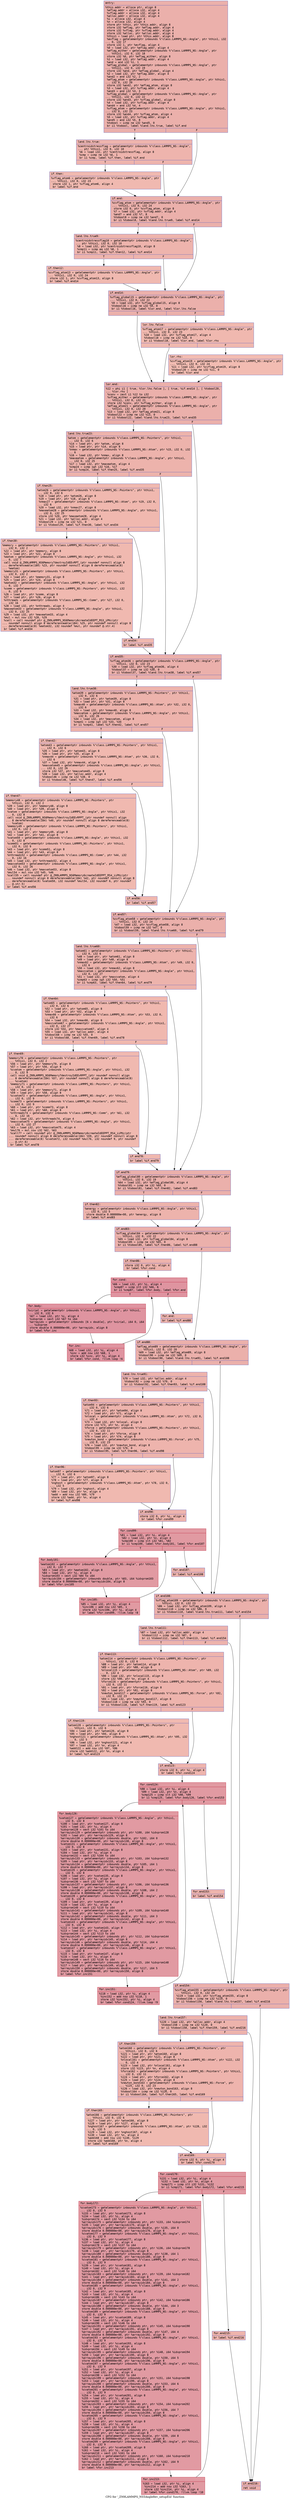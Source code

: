 digraph "CFG for '_ZN9LAMMPS_NS5Angle8ev_setupEiii' function" {
	label="CFG for '_ZN9LAMMPS_NS5Angle8ev_setupEiii' function";

	Node0x55b4138095d0 [shape=record,color="#3d50c3ff", style=filled, fillcolor="#d24b4070" fontname="Courier",label="{entry:\l|  %this.addr = alloca ptr, align 8\l  %eflag.addr = alloca i32, align 4\l  %vflag.addr = alloca i32, align 4\l  %alloc.addr = alloca i32, align 4\l  %i = alloca i32, align 4\l  %n = alloca i32, align 4\l  store ptr %this, ptr %this.addr, align 8\l  store i32 %eflag, ptr %eflag.addr, align 4\l  store i32 %vflag, ptr %vflag.addr, align 4\l  store i32 %alloc, ptr %alloc.addr, align 4\l  %this1 = load ptr, ptr %this.addr, align 8\l  %evflag = getelementptr inbounds %\"class.LAMMPS_NS::Angle\", ptr %this1, i32\l... 0, i32 17\l  store i32 1, ptr %evflag, align 4\l  %0 = load i32, ptr %eflag.addr, align 4\l  %eflag_either = getelementptr inbounds %\"class.LAMMPS_NS::Angle\", ptr\l... %this1, i32 0, i32 18\l  store i32 %0, ptr %eflag_either, align 8\l  %1 = load i32, ptr %eflag.addr, align 4\l  %and = and i32 %1, 1\l  %eflag_global = getelementptr inbounds %\"class.LAMMPS_NS::Angle\", ptr\l... %this1, i32 0, i32 19\l  store i32 %and, ptr %eflag_global, align 4\l  %2 = load i32, ptr %eflag.addr, align 4\l  %and2 = and i32 %2, 2\l  %eflag_atom = getelementptr inbounds %\"class.LAMMPS_NS::Angle\", ptr %this1,\l... i32 0, i32 20\l  store i32 %and2, ptr %eflag_atom, align 8\l  %3 = load i32, ptr %vflag.addr, align 4\l  %and3 = and i32 %3, 3\l  %vflag_global = getelementptr inbounds %\"class.LAMMPS_NS::Angle\", ptr\l... %this1, i32 0, i32 22\l  store i32 %and3, ptr %vflag_global, align 8\l  %4 = load i32, ptr %vflag.addr, align 4\l  %and4 = and i32 %4, 4\l  %vflag_atom = getelementptr inbounds %\"class.LAMMPS_NS::Angle\", ptr %this1,\l... i32 0, i32 23\l  store i32 %and4, ptr %vflag_atom, align 4\l  %5 = load i32, ptr %vflag.addr, align 4\l  %and5 = and i32 %5, 8\l  %tobool = icmp ne i32 %and5, 0\l  br i1 %tobool, label %land.lhs.true, label %if.end\l|{<s0>T|<s1>F}}"];
	Node0x55b4138095d0:s0 -> Node0x55b41380af50[tooltip="entry -> land.lhs.true\nProbability 50.00%" ];
	Node0x55b4138095d0:s1 -> Node0x55b413809e20[tooltip="entry -> if.end\nProbability 50.00%" ];
	Node0x55b41380af50 [shape=record,color="#3d50c3ff", style=filled, fillcolor="#d8564670" fontname="Courier",label="{land.lhs.true:\l|  %centroidstressflag = getelementptr inbounds %\"class.LAMMPS_NS::Angle\",\l... ptr %this1, i32 0, i32 10\l  %6 = load i32, ptr %centroidstressflag, align 8\l  %cmp = icmp ne i32 %6, 1\l  br i1 %cmp, label %if.then, label %if.end\l|{<s0>T|<s1>F}}"];
	Node0x55b41380af50:s0 -> Node0x55b41380b580[tooltip="land.lhs.true -> if.then\nProbability 50.00%" ];
	Node0x55b41380af50:s1 -> Node0x55b413809e20[tooltip="land.lhs.true -> if.end\nProbability 50.00%" ];
	Node0x55b41380b580 [shape=record,color="#3d50c3ff", style=filled, fillcolor="#de614d70" fontname="Courier",label="{if.then:\l|  %vflag_atom6 = getelementptr inbounds %\"class.LAMMPS_NS::Angle\", ptr\l... %this1, i32 0, i32 23\l  store i32 1, ptr %vflag_atom6, align 4\l  br label %if.end\l}"];
	Node0x55b41380b580 -> Node0x55b413809e20[tooltip="if.then -> if.end\nProbability 100.00%" ];
	Node0x55b413809e20 [shape=record,color="#3d50c3ff", style=filled, fillcolor="#d24b4070" fontname="Courier",label="{if.end:\l|  %cvflag_atom = getelementptr inbounds %\"class.LAMMPS_NS::Angle\", ptr\l... %this1, i32 0, i32 24\l  store i32 0, ptr %cvflag_atom, align 8\l  %7 = load i32, ptr %vflag.addr, align 4\l  %and7 = and i32 %7, 8\l  %tobool8 = icmp ne i32 %and7, 0\l  br i1 %tobool8, label %land.lhs.true9, label %if.end14\l|{<s0>T|<s1>F}}"];
	Node0x55b413809e20:s0 -> Node0x55b41380bb40[tooltip="if.end -> land.lhs.true9\nProbability 50.00%" ];
	Node0x55b413809e20:s1 -> Node0x55b41380bb90[tooltip="if.end -> if.end14\nProbability 50.00%" ];
	Node0x55b41380bb40 [shape=record,color="#3d50c3ff", style=filled, fillcolor="#d8564670" fontname="Courier",label="{land.lhs.true9:\l|  %centroidstressflag10 = getelementptr inbounds %\"class.LAMMPS_NS::Angle\",\l... ptr %this1, i32 0, i32 10\l  %8 = load i32, ptr %centroidstressflag10, align 8\l  %cmp11 = icmp eq i32 %8, 1\l  br i1 %cmp11, label %if.then12, label %if.end14\l|{<s0>T|<s1>F}}"];
	Node0x55b41380bb40:s0 -> Node0x55b41380bf70[tooltip="land.lhs.true9 -> if.then12\nProbability 50.00%" ];
	Node0x55b41380bb40:s1 -> Node0x55b41380bb90[tooltip="land.lhs.true9 -> if.end14\nProbability 50.00%" ];
	Node0x55b41380bf70 [shape=record,color="#3d50c3ff", style=filled, fillcolor="#de614d70" fontname="Courier",label="{if.then12:\l|  %cvflag_atom13 = getelementptr inbounds %\"class.LAMMPS_NS::Angle\", ptr\l... %this1, i32 0, i32 24\l  store i32 1, ptr %cvflag_atom13, align 8\l  br label %if.end14\l}"];
	Node0x55b41380bf70 -> Node0x55b41380bb90[tooltip="if.then12 -> if.end14\nProbability 100.00%" ];
	Node0x55b41380bb90 [shape=record,color="#3d50c3ff", style=filled, fillcolor="#d24b4070" fontname="Courier",label="{if.end14:\l|  %vflag_global15 = getelementptr inbounds %\"class.LAMMPS_NS::Angle\", ptr\l... %this1, i32 0, i32 22\l  %9 = load i32, ptr %vflag_global15, align 8\l  %tobool16 = icmp ne i32 %9, 0\l  br i1 %tobool16, label %lor.end, label %lor.lhs.false\l|{<s0>T|<s1>F}}"];
	Node0x55b41380bb90:s0 -> Node0x55b41380c3d0[tooltip="if.end14 -> lor.end\nProbability 62.50%" ];
	Node0x55b41380bb90:s1 -> Node0x55b41380c440[tooltip="if.end14 -> lor.lhs.false\nProbability 37.50%" ];
	Node0x55b41380c440 [shape=record,color="#3d50c3ff", style=filled, fillcolor="#dc5d4a70" fontname="Courier",label="{lor.lhs.false:\l|  %vflag_atom17 = getelementptr inbounds %\"class.LAMMPS_NS::Angle\", ptr\l... %this1, i32 0, i32 23\l  %10 = load i32, ptr %vflag_atom17, align 4\l  %tobool18 = icmp ne i32 %10, 0\l  br i1 %tobool18, label %lor.end, label %lor.rhs\l|{<s0>T|<s1>F}}"];
	Node0x55b41380c440:s0 -> Node0x55b41380c3d0[tooltip="lor.lhs.false -> lor.end\nProbability 62.50%" ];
	Node0x55b41380c440:s1 -> Node0x55b41380c7a0[tooltip="lor.lhs.false -> lor.rhs\nProbability 37.50%" ];
	Node0x55b41380c7a0 [shape=record,color="#3d50c3ff", style=filled, fillcolor="#e1675170" fontname="Courier",label="{lor.rhs:\l|  %cvflag_atom19 = getelementptr inbounds %\"class.LAMMPS_NS::Angle\", ptr\l... %this1, i32 0, i32 24\l  %11 = load i32, ptr %cvflag_atom19, align 8\l  %tobool20 = icmp ne i32 %11, 0\l  br label %lor.end\l}"];
	Node0x55b41380c7a0 -> Node0x55b41380c3d0[tooltip="lor.rhs -> lor.end\nProbability 100.00%" ];
	Node0x55b41380c3d0 [shape=record,color="#3d50c3ff", style=filled, fillcolor="#d24b4070" fontname="Courier",label="{lor.end:\l|  %12 = phi i1 [ true, %lor.lhs.false ], [ true, %if.end14 ], [ %tobool20,\l... %lor.rhs ]\l  %conv = zext i1 %12 to i32\l  %vflag_either = getelementptr inbounds %\"class.LAMMPS_NS::Angle\", ptr\l... %this1, i32 0, i32 21\l  store i32 %conv, ptr %vflag_either, align 4\l  %eflag_atom21 = getelementptr inbounds %\"class.LAMMPS_NS::Angle\", ptr\l... %this1, i32 0, i32 20\l  %13 = load i32, ptr %eflag_atom21, align 8\l  %tobool22 = icmp ne i32 %13, 0\l  br i1 %tobool22, label %land.lhs.true23, label %if.end35\l|{<s0>T|<s1>F}}"];
	Node0x55b41380c3d0:s0 -> Node0x55b41380d680[tooltip="lor.end -> land.lhs.true23\nProbability 62.50%" ];
	Node0x55b41380c3d0:s1 -> Node0x55b41380d700[tooltip="lor.end -> if.end35\nProbability 37.50%" ];
	Node0x55b41380d680 [shape=record,color="#3d50c3ff", style=filled, fillcolor="#d6524470" fontname="Courier",label="{land.lhs.true23:\l|  %atom = getelementptr inbounds %\"class.LAMMPS_NS::Pointers\", ptr %this1,\l... i32 0, i32 6\l  %14 = load ptr, ptr %atom, align 8\l  %15 = load ptr, ptr %14, align 8\l  %nmax = getelementptr inbounds %\"class.LAMMPS_NS::Atom\", ptr %15, i32 0, i32\l... 6\l  %16 = load i32, ptr %nmax, align 8\l  %maxeatom = getelementptr inbounds %\"class.LAMMPS_NS::Angle\", ptr %this1,\l... i32 0, i32 25\l  %17 = load i32, ptr %maxeatom, align 4\l  %cmp24 = icmp sgt i32 %16, %17\l  br i1 %cmp24, label %if.then25, label %if.end35\l|{<s0>T|<s1>F}}"];
	Node0x55b41380d680:s0 -> Node0x55b41380ddf0[tooltip="land.lhs.true23 -> if.then25\nProbability 50.00%" ];
	Node0x55b41380d680:s1 -> Node0x55b41380d700[tooltip="land.lhs.true23 -> if.end35\nProbability 50.00%" ];
	Node0x55b41380ddf0 [shape=record,color="#3d50c3ff", style=filled, fillcolor="#dc5d4a70" fontname="Courier",label="{if.then25:\l|  %atom26 = getelementptr inbounds %\"class.LAMMPS_NS::Pointers\", ptr %this1,\l... i32 0, i32 6\l  %18 = load ptr, ptr %atom26, align 8\l  %19 = load ptr, ptr %18, align 8\l  %nmax27 = getelementptr inbounds %\"class.LAMMPS_NS::Atom\", ptr %19, i32 0,\l... i32 6\l  %20 = load i32, ptr %nmax27, align 8\l  %maxeatom28 = getelementptr inbounds %\"class.LAMMPS_NS::Angle\", ptr %this1,\l... i32 0, i32 25\l  store i32 %20, ptr %maxeatom28, align 4\l  %21 = load i32, ptr %alloc.addr, align 4\l  %tobool29 = icmp ne i32 %21, 0\l  br i1 %tobool29, label %if.then30, label %if.end34\l|{<s0>T|<s1>F}}"];
	Node0x55b41380ddf0:s0 -> Node0x55b41380e530[tooltip="if.then25 -> if.then30\nProbability 62.50%" ];
	Node0x55b41380ddf0:s1 -> Node0x55b41380e5b0[tooltip="if.then25 -> if.end34\nProbability 37.50%" ];
	Node0x55b41380e530 [shape=record,color="#3d50c3ff", style=filled, fillcolor="#de614d70" fontname="Courier",label="{if.then30:\l|  %memory = getelementptr inbounds %\"class.LAMMPS_NS::Pointers\", ptr %this1,\l... i32 0, i32 2\l  %22 = load ptr, ptr %memory, align 8\l  %23 = load ptr, ptr %22, align 8\l  %eatom = getelementptr inbounds %\"class.LAMMPS_NS::Angle\", ptr %this1, i32\l... 0, i32 7\l  call void @_ZN9LAMMPS_NS6Memory7destroyIdEEvRPT_(ptr noundef nonnull align 8\l... dereferenceable(184) %23, ptr noundef nonnull align 8 dereferenceable(8)\l... %eatom)\l  %memory31 = getelementptr inbounds %\"class.LAMMPS_NS::Pointers\", ptr %this1,\l... i32 0, i32 2\l  %24 = load ptr, ptr %memory31, align 8\l  %25 = load ptr, ptr %24, align 8\l  %eatom32 = getelementptr inbounds %\"class.LAMMPS_NS::Angle\", ptr %this1, i32\l... 0, i32 7\l  %comm = getelementptr inbounds %\"class.LAMMPS_NS::Pointers\", ptr %this1, i32\l... 0, i32 9\l  %26 = load ptr, ptr %comm, align 8\l  %27 = load ptr, ptr %26, align 8\l  %nthreads = getelementptr inbounds %\"class.LAMMPS_NS::Comm\", ptr %27, i32 0,\l... i32 16\l  %28 = load i32, ptr %nthreads, align 4\l  %maxeatom33 = getelementptr inbounds %\"class.LAMMPS_NS::Angle\", ptr %this1,\l... i32 0, i32 25\l  %29 = load i32, ptr %maxeatom33, align 4\l  %mul = mul nsw i32 %28, %29\l  %call = call noundef ptr @_ZN9LAMMPS_NS6Memory6createIdEEPT_RS3_iPKc(ptr\l... noundef nonnull align 8 dereferenceable(184) %25, ptr noundef nonnull align 8\l... dereferenceable(8) %eatom32, i32 noundef %mul, ptr noundef @.str.4)\l  br label %if.end34\l}"];
	Node0x55b41380e530 -> Node0x55b41380e5b0[tooltip="if.then30 -> if.end34\nProbability 100.00%" ];
	Node0x55b41380e5b0 [shape=record,color="#3d50c3ff", style=filled, fillcolor="#dc5d4a70" fontname="Courier",label="{if.end34:\l|  br label %if.end35\l}"];
	Node0x55b41380e5b0 -> Node0x55b41380d700[tooltip="if.end34 -> if.end35\nProbability 100.00%" ];
	Node0x55b41380d700 [shape=record,color="#3d50c3ff", style=filled, fillcolor="#d24b4070" fontname="Courier",label="{if.end35:\l|  %vflag_atom36 = getelementptr inbounds %\"class.LAMMPS_NS::Angle\", ptr\l... %this1, i32 0, i32 23\l  %30 = load i32, ptr %vflag_atom36, align 4\l  %tobool37 = icmp ne i32 %30, 0\l  br i1 %tobool37, label %land.lhs.true38, label %if.end57\l|{<s0>T|<s1>F}}"];
	Node0x55b41380d700:s0 -> Node0x55b4137fa6f0[tooltip="if.end35 -> land.lhs.true38\nProbability 62.50%" ];
	Node0x55b41380d700:s1 -> Node0x55b4137fa770[tooltip="if.end35 -> if.end57\nProbability 37.50%" ];
	Node0x55b4137fa6f0 [shape=record,color="#3d50c3ff", style=filled, fillcolor="#d6524470" fontname="Courier",label="{land.lhs.true38:\l|  %atom39 = getelementptr inbounds %\"class.LAMMPS_NS::Pointers\", ptr %this1,\l... i32 0, i32 6\l  %31 = load ptr, ptr %atom39, align 8\l  %32 = load ptr, ptr %31, align 8\l  %nmax40 = getelementptr inbounds %\"class.LAMMPS_NS::Atom\", ptr %32, i32 0,\l... i32 6\l  %33 = load i32, ptr %nmax40, align 8\l  %maxvatom = getelementptr inbounds %\"class.LAMMPS_NS::Angle\", ptr %this1,\l... i32 0, i32 26\l  %34 = load i32, ptr %maxvatom, align 8\l  %cmp41 = icmp sgt i32 %33, %34\l  br i1 %cmp41, label %if.then42, label %if.end57\l|{<s0>T|<s1>F}}"];
	Node0x55b4137fa6f0:s0 -> Node0x55b4137fade0[tooltip="land.lhs.true38 -> if.then42\nProbability 50.00%" ];
	Node0x55b4137fa6f0:s1 -> Node0x55b4137fa770[tooltip="land.lhs.true38 -> if.end57\nProbability 50.00%" ];
	Node0x55b4137fade0 [shape=record,color="#3d50c3ff", style=filled, fillcolor="#dc5d4a70" fontname="Courier",label="{if.then42:\l|  %atom43 = getelementptr inbounds %\"class.LAMMPS_NS::Pointers\", ptr %this1,\l... i32 0, i32 6\l  %35 = load ptr, ptr %atom43, align 8\l  %36 = load ptr, ptr %35, align 8\l  %nmax44 = getelementptr inbounds %\"class.LAMMPS_NS::Atom\", ptr %36, i32 0,\l... i32 6\l  %37 = load i32, ptr %nmax44, align 8\l  %maxvatom45 = getelementptr inbounds %\"class.LAMMPS_NS::Angle\", ptr %this1,\l... i32 0, i32 26\l  store i32 %37, ptr %maxvatom45, align 8\l  %38 = load i32, ptr %alloc.addr, align 4\l  %tobool46 = icmp ne i32 %38, 0\l  br i1 %tobool46, label %if.then47, label %if.end56\l|{<s0>T|<s1>F}}"];
	Node0x55b4137fade0:s0 -> Node0x55b4137fb520[tooltip="if.then42 -> if.then47\nProbability 62.50%" ];
	Node0x55b4137fade0:s1 -> Node0x55b4137fb5a0[tooltip="if.then42 -> if.end56\nProbability 37.50%" ];
	Node0x55b4137fb520 [shape=record,color="#3d50c3ff", style=filled, fillcolor="#de614d70" fontname="Courier",label="{if.then47:\l|  %memory48 = getelementptr inbounds %\"class.LAMMPS_NS::Pointers\", ptr\l... %this1, i32 0, i32 2\l  %39 = load ptr, ptr %memory48, align 8\l  %40 = load ptr, ptr %39, align 8\l  %vatom = getelementptr inbounds %\"class.LAMMPS_NS::Angle\", ptr %this1, i32\l... 0, i32 8\l  call void @_ZN9LAMMPS_NS6Memory7destroyIdEEvRPPT_(ptr noundef nonnull align\l... 8 dereferenceable(184) %40, ptr noundef nonnull align 8 dereferenceable(8)\l... %vatom)\l  %memory49 = getelementptr inbounds %\"class.LAMMPS_NS::Pointers\", ptr %this1,\l... i32 0, i32 2\l  %41 = load ptr, ptr %memory49, align 8\l  %42 = load ptr, ptr %41, align 8\l  %vatom50 = getelementptr inbounds %\"class.LAMMPS_NS::Angle\", ptr %this1, i32\l... 0, i32 8\l  %comm51 = getelementptr inbounds %\"class.LAMMPS_NS::Pointers\", ptr %this1,\l... i32 0, i32 9\l  %43 = load ptr, ptr %comm51, align 8\l  %44 = load ptr, ptr %43, align 8\l  %nthreads52 = getelementptr inbounds %\"class.LAMMPS_NS::Comm\", ptr %44, i32\l... 0, i32 16\l  %45 = load i32, ptr %nthreads52, align 4\l  %maxvatom53 = getelementptr inbounds %\"class.LAMMPS_NS::Angle\", ptr %this1,\l... i32 0, i32 26\l  %46 = load i32, ptr %maxvatom53, align 8\l  %mul54 = mul nsw i32 %45, %46\l  %call55 = call noundef ptr @_ZN9LAMMPS_NS6Memory6createIdEEPPT_RS4_iiPKc(ptr\l... noundef nonnull align 8 dereferenceable(184) %42, ptr noundef nonnull align 8\l... dereferenceable(8) %vatom50, i32 noundef %mul54, i32 noundef 6, ptr noundef\l... @.str.5)\l  br label %if.end56\l}"];
	Node0x55b4137fb520 -> Node0x55b4137fb5a0[tooltip="if.then47 -> if.end56\nProbability 100.00%" ];
	Node0x55b4137fb5a0 [shape=record,color="#3d50c3ff", style=filled, fillcolor="#dc5d4a70" fontname="Courier",label="{if.end56:\l|  br label %if.end57\l}"];
	Node0x55b4137fb5a0 -> Node0x55b4137fa770[tooltip="if.end56 -> if.end57\nProbability 100.00%" ];
	Node0x55b4137fa770 [shape=record,color="#3d50c3ff", style=filled, fillcolor="#d24b4070" fontname="Courier",label="{if.end57:\l|  %cvflag_atom58 = getelementptr inbounds %\"class.LAMMPS_NS::Angle\", ptr\l... %this1, i32 0, i32 24\l  %47 = load i32, ptr %cvflag_atom58, align 8\l  %tobool59 = icmp ne i32 %47, 0\l  br i1 %tobool59, label %land.lhs.true60, label %if.end79\l|{<s0>T|<s1>F}}"];
	Node0x55b4137fa770:s0 -> Node0x55b41380d220[tooltip="if.end57 -> land.lhs.true60\nProbability 62.50%" ];
	Node0x55b4137fa770:s1 -> Node0x55b413814980[tooltip="if.end57 -> if.end79\nProbability 37.50%" ];
	Node0x55b41380d220 [shape=record,color="#3d50c3ff", style=filled, fillcolor="#d6524470" fontname="Courier",label="{land.lhs.true60:\l|  %atom61 = getelementptr inbounds %\"class.LAMMPS_NS::Pointers\", ptr %this1,\l... i32 0, i32 6\l  %48 = load ptr, ptr %atom61, align 8\l  %49 = load ptr, ptr %48, align 8\l  %nmax62 = getelementptr inbounds %\"class.LAMMPS_NS::Atom\", ptr %49, i32 0,\l... i32 6\l  %50 = load i32, ptr %nmax62, align 8\l  %maxcvatom = getelementptr inbounds %\"class.LAMMPS_NS::Angle\", ptr %this1,\l... i32 0, i32 27\l  %51 = load i32, ptr %maxcvatom, align 4\l  %cmp63 = icmp sgt i32 %50, %51\l  br i1 %cmp63, label %if.then64, label %if.end79\l|{<s0>T|<s1>F}}"];
	Node0x55b41380d220:s0 -> Node0x55b413814fd0[tooltip="land.lhs.true60 -> if.then64\nProbability 50.00%" ];
	Node0x55b41380d220:s1 -> Node0x55b413814980[tooltip="land.lhs.true60 -> if.end79\nProbability 50.00%" ];
	Node0x55b413814fd0 [shape=record,color="#3d50c3ff", style=filled, fillcolor="#dc5d4a70" fontname="Courier",label="{if.then64:\l|  %atom65 = getelementptr inbounds %\"class.LAMMPS_NS::Pointers\", ptr %this1,\l... i32 0, i32 6\l  %52 = load ptr, ptr %atom65, align 8\l  %53 = load ptr, ptr %52, align 8\l  %nmax66 = getelementptr inbounds %\"class.LAMMPS_NS::Atom\", ptr %53, i32 0,\l... i32 6\l  %54 = load i32, ptr %nmax66, align 8\l  %maxcvatom67 = getelementptr inbounds %\"class.LAMMPS_NS::Angle\", ptr %this1,\l... i32 0, i32 27\l  store i32 %54, ptr %maxcvatom67, align 4\l  %55 = load i32, ptr %alloc.addr, align 4\l  %tobool68 = icmp ne i32 %55, 0\l  br i1 %tobool68, label %if.then69, label %if.end78\l|{<s0>T|<s1>F}}"];
	Node0x55b413814fd0:s0 -> Node0x55b413815710[tooltip="if.then64 -> if.then69\nProbability 62.50%" ];
	Node0x55b413814fd0:s1 -> Node0x55b413815790[tooltip="if.then64 -> if.end78\nProbability 37.50%" ];
	Node0x55b413815710 [shape=record,color="#3d50c3ff", style=filled, fillcolor="#de614d70" fontname="Courier",label="{if.then69:\l|  %memory70 = getelementptr inbounds %\"class.LAMMPS_NS::Pointers\", ptr\l... %this1, i32 0, i32 2\l  %56 = load ptr, ptr %memory70, align 8\l  %57 = load ptr, ptr %56, align 8\l  %cvatom = getelementptr inbounds %\"class.LAMMPS_NS::Angle\", ptr %this1, i32\l... 0, i32 9\l  call void @_ZN9LAMMPS_NS6Memory7destroyIdEEvRPPT_(ptr noundef nonnull align\l... 8 dereferenceable(184) %57, ptr noundef nonnull align 8 dereferenceable(8)\l... %cvatom)\l  %memory71 = getelementptr inbounds %\"class.LAMMPS_NS::Pointers\", ptr %this1,\l... i32 0, i32 2\l  %58 = load ptr, ptr %memory71, align 8\l  %59 = load ptr, ptr %58, align 8\l  %cvatom72 = getelementptr inbounds %\"class.LAMMPS_NS::Angle\", ptr %this1,\l... i32 0, i32 9\l  %comm73 = getelementptr inbounds %\"class.LAMMPS_NS::Pointers\", ptr %this1,\l... i32 0, i32 9\l  %60 = load ptr, ptr %comm73, align 8\l  %61 = load ptr, ptr %60, align 8\l  %nthreads74 = getelementptr inbounds %\"class.LAMMPS_NS::Comm\", ptr %61, i32\l... 0, i32 16\l  %62 = load i32, ptr %nthreads74, align 4\l  %maxcvatom75 = getelementptr inbounds %\"class.LAMMPS_NS::Angle\", ptr %this1,\l... i32 0, i32 27\l  %63 = load i32, ptr %maxcvatom75, align 4\l  %mul76 = mul nsw i32 %62, %63\l  %call77 = call noundef ptr @_ZN9LAMMPS_NS6Memory6createIdEEPPT_RS4_iiPKc(ptr\l... noundef nonnull align 8 dereferenceable(184) %59, ptr noundef nonnull align 8\l... dereferenceable(8) %cvatom72, i32 noundef %mul76, i32 noundef 9, ptr noundef\l... @.str.6)\l  br label %if.end78\l}"];
	Node0x55b413815710 -> Node0x55b413815790[tooltip="if.then69 -> if.end78\nProbability 100.00%" ];
	Node0x55b413815790 [shape=record,color="#3d50c3ff", style=filled, fillcolor="#dc5d4a70" fontname="Courier",label="{if.end78:\l|  br label %if.end79\l}"];
	Node0x55b413815790 -> Node0x55b413814980[tooltip="if.end78 -> if.end79\nProbability 100.00%" ];
	Node0x55b413814980 [shape=record,color="#3d50c3ff", style=filled, fillcolor="#d24b4070" fontname="Courier",label="{if.end79:\l|  %eflag_global80 = getelementptr inbounds %\"class.LAMMPS_NS::Angle\", ptr\l... %this1, i32 0, i32 19\l  %64 = load i32, ptr %eflag_global80, align 4\l  %tobool81 = icmp ne i32 %64, 0\l  br i1 %tobool81, label %if.then82, label %if.end83\l|{<s0>T|<s1>F}}"];
	Node0x55b413814980:s0 -> Node0x55b413816a50[tooltip="if.end79 -> if.then82\nProbability 62.50%" ];
	Node0x55b413814980:s1 -> Node0x55b413816ad0[tooltip="if.end79 -> if.end83\nProbability 37.50%" ];
	Node0x55b413816a50 [shape=record,color="#3d50c3ff", style=filled, fillcolor="#d6524470" fontname="Courier",label="{if.then82:\l|  %energy = getelementptr inbounds %\"class.LAMMPS_NS::Angle\", ptr %this1,\l... i32 0, i32 5\l  store double 0.000000e+00, ptr %energy, align 8\l  br label %if.end83\l}"];
	Node0x55b413816a50 -> Node0x55b413816ad0[tooltip="if.then82 -> if.end83\nProbability 100.00%" ];
	Node0x55b413816ad0 [shape=record,color="#3d50c3ff", style=filled, fillcolor="#d24b4070" fontname="Courier",label="{if.end83:\l|  %vflag_global84 = getelementptr inbounds %\"class.LAMMPS_NS::Angle\", ptr\l... %this1, i32 0, i32 22\l  %65 = load i32, ptr %vflag_global84, align 8\l  %tobool85 = icmp ne i32 %65, 0\l  br i1 %tobool85, label %if.then86, label %if.end88\l|{<s0>T|<s1>F}}"];
	Node0x55b413816ad0:s0 -> Node0x55b413817000[tooltip="if.end83 -> if.then86\nProbability 62.50%" ];
	Node0x55b413816ad0:s1 -> Node0x55b413817080[tooltip="if.end83 -> if.end88\nProbability 37.50%" ];
	Node0x55b413817000 [shape=record,color="#3d50c3ff", style=filled, fillcolor="#d6524470" fontname="Courier",label="{if.then86:\l|  store i32 0, ptr %i, align 4\l  br label %for.cond\l}"];
	Node0x55b413817000 -> Node0x55b413817250[tooltip="if.then86 -> for.cond\nProbability 100.00%" ];
	Node0x55b413817250 [shape=record,color="#b70d28ff", style=filled, fillcolor="#b70d2870" fontname="Courier",label="{for.cond:\l|  %66 = load i32, ptr %i, align 4\l  %cmp87 = icmp slt i32 %66, 6\l  br i1 %cmp87, label %for.body, label %for.end\l|{<s0>T|<s1>F}}"];
	Node0x55b413817250:s0 -> Node0x55b413817470[tooltip="for.cond -> for.body\nProbability 96.88%" ];
	Node0x55b413817250:s1 -> Node0x55b4138174f0[tooltip="for.cond -> for.end\nProbability 3.12%" ];
	Node0x55b413817470 [shape=record,color="#b70d28ff", style=filled, fillcolor="#b70d2870" fontname="Courier",label="{for.body:\l|  %virial = getelementptr inbounds %\"class.LAMMPS_NS::Angle\", ptr %this1,\l... i32 0, i32 6\l  %67 = load i32, ptr %i, align 4\l  %idxprom = sext i32 %67 to i64\l  %arrayidx = getelementptr inbounds [6 x double], ptr %virial, i64 0, i64\l... %idxprom\l  store double 0.000000e+00, ptr %arrayidx, align 8\l  br label %for.inc\l}"];
	Node0x55b413817470 -> Node0x55b413817990[tooltip="for.body -> for.inc\nProbability 100.00%" ];
	Node0x55b413817990 [shape=record,color="#b70d28ff", style=filled, fillcolor="#b70d2870" fontname="Courier",label="{for.inc:\l|  %68 = load i32, ptr %i, align 4\l  %inc = add nsw i32 %68, 1\l  store i32 %inc, ptr %i, align 4\l  br label %for.cond, !llvm.loop !6\l}"];
	Node0x55b413817990 -> Node0x55b413817250[tooltip="for.inc -> for.cond\nProbability 100.00%" ];
	Node0x55b4138174f0 [shape=record,color="#3d50c3ff", style=filled, fillcolor="#d6524470" fontname="Courier",label="{for.end:\l|  br label %if.end88\l}"];
	Node0x55b4138174f0 -> Node0x55b413817080[tooltip="for.end -> if.end88\nProbability 100.00%" ];
	Node0x55b413817080 [shape=record,color="#3d50c3ff", style=filled, fillcolor="#d24b4070" fontname="Courier",label="{if.end88:\l|  %eflag_atom89 = getelementptr inbounds %\"class.LAMMPS_NS::Angle\", ptr\l... %this1, i32 0, i32 20\l  %69 = load i32, ptr %eflag_atom89, align 8\l  %tobool90 = icmp ne i32 %69, 0\l  br i1 %tobool90, label %land.lhs.true91, label %if.end108\l|{<s0>T|<s1>F}}"];
	Node0x55b413817080:s0 -> Node0x55b413818020[tooltip="if.end88 -> land.lhs.true91\nProbability 62.50%" ];
	Node0x55b413817080:s1 -> Node0x55b4138180a0[tooltip="if.end88 -> if.end108\nProbability 37.50%" ];
	Node0x55b413818020 [shape=record,color="#3d50c3ff", style=filled, fillcolor="#d6524470" fontname="Courier",label="{land.lhs.true91:\l|  %70 = load i32, ptr %alloc.addr, align 4\l  %tobool92 = icmp ne i32 %70, 0\l  br i1 %tobool92, label %if.then93, label %if.end108\l|{<s0>T|<s1>F}}"];
	Node0x55b413818020:s0 -> Node0x55b413818310[tooltip="land.lhs.true91 -> if.then93\nProbability 62.50%" ];
	Node0x55b413818020:s1 -> Node0x55b4138180a0[tooltip="land.lhs.true91 -> if.end108\nProbability 37.50%" ];
	Node0x55b413818310 [shape=record,color="#3d50c3ff", style=filled, fillcolor="#d8564670" fontname="Courier",label="{if.then93:\l|  %atom94 = getelementptr inbounds %\"class.LAMMPS_NS::Pointers\", ptr %this1,\l... i32 0, i32 6\l  %71 = load ptr, ptr %atom94, align 8\l  %72 = load ptr, ptr %71, align 8\l  %nlocal = getelementptr inbounds %\"class.LAMMPS_NS::Atom\", ptr %72, i32 0,\l... i32 4\l  %73 = load i32, ptr %nlocal, align 8\l  store i32 %73, ptr %n, align 4\l  %force = getelementptr inbounds %\"class.LAMMPS_NS::Pointers\", ptr %this1,\l... i32 0, i32 11\l  %74 = load ptr, ptr %force, align 8\l  %75 = load ptr, ptr %74, align 8\l  %newton_bond = getelementptr inbounds %\"class.LAMMPS_NS::Force\", ptr %75,\l... i32 0, i32 23\l  %76 = load i32, ptr %newton_bond, align 8\l  %tobool95 = icmp ne i32 %76, 0\l  br i1 %tobool95, label %if.then96, label %if.end98\l|{<s0>T|<s1>F}}"];
	Node0x55b413818310:s0 -> Node0x55b413818c30[tooltip="if.then93 -> if.then96\nProbability 62.50%" ];
	Node0x55b413818310:s1 -> Node0x55b413818cb0[tooltip="if.then93 -> if.end98\nProbability 37.50%" ];
	Node0x55b413818c30 [shape=record,color="#3d50c3ff", style=filled, fillcolor="#de614d70" fontname="Courier",label="{if.then96:\l|  %atom97 = getelementptr inbounds %\"class.LAMMPS_NS::Pointers\", ptr %this1,\l... i32 0, i32 6\l  %77 = load ptr, ptr %atom97, align 8\l  %78 = load ptr, ptr %77, align 8\l  %nghost = getelementptr inbounds %\"class.LAMMPS_NS::Atom\", ptr %78, i32 0,\l... i32 5\l  %79 = load i32, ptr %nghost, align 4\l  %80 = load i32, ptr %n, align 4\l  %add = add nsw i32 %80, %79\l  store i32 %add, ptr %n, align 4\l  br label %if.end98\l}"];
	Node0x55b413818c30 -> Node0x55b413818cb0[tooltip="if.then96 -> if.end98\nProbability 100.00%" ];
	Node0x55b413818cb0 [shape=record,color="#3d50c3ff", style=filled, fillcolor="#d8564670" fontname="Courier",label="{if.end98:\l|  store i32 0, ptr %i, align 4\l  br label %for.cond99\l}"];
	Node0x55b413818cb0 -> Node0x55b413819400[tooltip="if.end98 -> for.cond99\nProbability 100.00%" ];
	Node0x55b413819400 [shape=record,color="#b70d28ff", style=filled, fillcolor="#bb1b2c70" fontname="Courier",label="{for.cond99:\l|  %81 = load i32, ptr %i, align 4\l  %82 = load i32, ptr %n, align 4\l  %cmp100 = icmp slt i32 %81, %82\l  br i1 %cmp100, label %for.body101, label %for.end107\l|{<s0>T|<s1>F}}"];
	Node0x55b413819400:s0 -> Node0x55b4138196a0[tooltip="for.cond99 -> for.body101\nProbability 96.88%" ];
	Node0x55b413819400:s1 -> Node0x55b413819720[tooltip="for.cond99 -> for.end107\nProbability 3.12%" ];
	Node0x55b4138196a0 [shape=record,color="#b70d28ff", style=filled, fillcolor="#bb1b2c70" fontname="Courier",label="{for.body101:\l|  %eatom102 = getelementptr inbounds %\"class.LAMMPS_NS::Angle\", ptr %this1,\l... i32 0, i32 7\l  %83 = load ptr, ptr %eatom102, align 8\l  %84 = load i32, ptr %i, align 4\l  %idxprom103 = sext i32 %84 to i64\l  %arrayidx104 = getelementptr inbounds double, ptr %83, i64 %idxprom103\l  store double 0.000000e+00, ptr %arrayidx104, align 8\l  br label %for.inc105\l}"];
	Node0x55b4138196a0 -> Node0x55b413819c50[tooltip="for.body101 -> for.inc105\nProbability 100.00%" ];
	Node0x55b413819c50 [shape=record,color="#b70d28ff", style=filled, fillcolor="#bb1b2c70" fontname="Courier",label="{for.inc105:\l|  %85 = load i32, ptr %i, align 4\l  %inc106 = add nsw i32 %85, 1\l  store i32 %inc106, ptr %i, align 4\l  br label %for.cond99, !llvm.loop !8\l}"];
	Node0x55b413819c50 -> Node0x55b413819400[tooltip="for.inc105 -> for.cond99\nProbability 100.00%" ];
	Node0x55b413819720 [shape=record,color="#3d50c3ff", style=filled, fillcolor="#d8564670" fontname="Courier",label="{for.end107:\l|  br label %if.end108\l}"];
	Node0x55b413819720 -> Node0x55b4138180a0[tooltip="for.end107 -> if.end108\nProbability 100.00%" ];
	Node0x55b4138180a0 [shape=record,color="#3d50c3ff", style=filled, fillcolor="#d24b4070" fontname="Courier",label="{if.end108:\l|  %vflag_atom109 = getelementptr inbounds %\"class.LAMMPS_NS::Angle\", ptr\l... %this1, i32 0, i32 23\l  %86 = load i32, ptr %vflag_atom109, align 4\l  %tobool110 = icmp ne i32 %86, 0\l  br i1 %tobool110, label %land.lhs.true111, label %if.end154\l|{<s0>T|<s1>F}}"];
	Node0x55b4138180a0:s0 -> Node0x55b41381a3a0[tooltip="if.end108 -> land.lhs.true111\nProbability 62.50%" ];
	Node0x55b4138180a0:s1 -> Node0x55b41381a440[tooltip="if.end108 -> if.end154\nProbability 37.50%" ];
	Node0x55b41381a3a0 [shape=record,color="#3d50c3ff", style=filled, fillcolor="#d6524470" fontname="Courier",label="{land.lhs.true111:\l|  %87 = load i32, ptr %alloc.addr, align 4\l  %tobool112 = icmp ne i32 %87, 0\l  br i1 %tobool112, label %if.then113, label %if.end154\l|{<s0>T|<s1>F}}"];
	Node0x55b41381a3a0:s0 -> Node0x55b41381a6b0[tooltip="land.lhs.true111 -> if.then113\nProbability 62.50%" ];
	Node0x55b41381a3a0:s1 -> Node0x55b41381a440[tooltip="land.lhs.true111 -> if.end154\nProbability 37.50%" ];
	Node0x55b41381a6b0 [shape=record,color="#3d50c3ff", style=filled, fillcolor="#d8564670" fontname="Courier",label="{if.then113:\l|  %atom114 = getelementptr inbounds %\"class.LAMMPS_NS::Pointers\", ptr\l... %this1, i32 0, i32 6\l  %88 = load ptr, ptr %atom114, align 8\l  %89 = load ptr, ptr %88, align 8\l  %nlocal115 = getelementptr inbounds %\"class.LAMMPS_NS::Atom\", ptr %89, i32\l... 0, i32 4\l  %90 = load i32, ptr %nlocal115, align 8\l  store i32 %90, ptr %n, align 4\l  %force116 = getelementptr inbounds %\"class.LAMMPS_NS::Pointers\", ptr %this1,\l... i32 0, i32 11\l  %91 = load ptr, ptr %force116, align 8\l  %92 = load ptr, ptr %91, align 8\l  %newton_bond117 = getelementptr inbounds %\"class.LAMMPS_NS::Force\", ptr %92,\l... i32 0, i32 23\l  %93 = load i32, ptr %newton_bond117, align 8\l  %tobool118 = icmp ne i32 %93, 0\l  br i1 %tobool118, label %if.then119, label %if.end123\l|{<s0>T|<s1>F}}"];
	Node0x55b41381a6b0:s0 -> Node0x55b41381afa0[tooltip="if.then113 -> if.then119\nProbability 62.50%" ];
	Node0x55b41381a6b0:s1 -> Node0x55b41381b020[tooltip="if.then113 -> if.end123\nProbability 37.50%" ];
	Node0x55b41381afa0 [shape=record,color="#3d50c3ff", style=filled, fillcolor="#de614d70" fontname="Courier",label="{if.then119:\l|  %atom120 = getelementptr inbounds %\"class.LAMMPS_NS::Pointers\", ptr\l... %this1, i32 0, i32 6\l  %94 = load ptr, ptr %atom120, align 8\l  %95 = load ptr, ptr %94, align 8\l  %nghost121 = getelementptr inbounds %\"class.LAMMPS_NS::Atom\", ptr %95, i32\l... 0, i32 5\l  %96 = load i32, ptr %nghost121, align 4\l  %97 = load i32, ptr %n, align 4\l  %add122 = add nsw i32 %97, %96\l  store i32 %add122, ptr %n, align 4\l  br label %if.end123\l}"];
	Node0x55b41381afa0 -> Node0x55b41381b020[tooltip="if.then119 -> if.end123\nProbability 100.00%" ];
	Node0x55b41381b020 [shape=record,color="#3d50c3ff", style=filled, fillcolor="#d8564670" fontname="Courier",label="{if.end123:\l|  store i32 0, ptr %i, align 4\l  br label %for.cond124\l}"];
	Node0x55b41381b020 -> Node0x55b4138145c0[tooltip="if.end123 -> for.cond124\nProbability 100.00%" ];
	Node0x55b4138145c0 [shape=record,color="#b70d28ff", style=filled, fillcolor="#bb1b2c70" fontname="Courier",label="{for.cond124:\l|  %98 = load i32, ptr %i, align 4\l  %99 = load i32, ptr %n, align 4\l  %cmp125 = icmp slt i32 %98, %99\l  br i1 %cmp125, label %for.body126, label %for.end153\l|{<s0>T|<s1>F}}"];
	Node0x55b4138145c0:s0 -> Node0x55b413814860[tooltip="for.cond124 -> for.body126\nProbability 96.88%" ];
	Node0x55b4138145c0:s1 -> Node0x55b4138148e0[tooltip="for.cond124 -> for.end153\nProbability 3.12%" ];
	Node0x55b413814860 [shape=record,color="#b70d28ff", style=filled, fillcolor="#bb1b2c70" fontname="Courier",label="{for.body126:\l|  %vatom127 = getelementptr inbounds %\"class.LAMMPS_NS::Angle\", ptr %this1,\l... i32 0, i32 8\l  %100 = load ptr, ptr %vatom127, align 8\l  %101 = load i32, ptr %i, align 4\l  %idxprom128 = sext i32 %101 to i64\l  %arrayidx129 = getelementptr inbounds ptr, ptr %100, i64 %idxprom128\l  %102 = load ptr, ptr %arrayidx129, align 8\l  %arrayidx130 = getelementptr inbounds double, ptr %102, i64 0\l  store double 0.000000e+00, ptr %arrayidx130, align 8\l  %vatom131 = getelementptr inbounds %\"class.LAMMPS_NS::Angle\", ptr %this1,\l... i32 0, i32 8\l  %103 = load ptr, ptr %vatom131, align 8\l  %104 = load i32, ptr %i, align 4\l  %idxprom132 = sext i32 %104 to i64\l  %arrayidx133 = getelementptr inbounds ptr, ptr %103, i64 %idxprom132\l  %105 = load ptr, ptr %arrayidx133, align 8\l  %arrayidx134 = getelementptr inbounds double, ptr %105, i64 1\l  store double 0.000000e+00, ptr %arrayidx134, align 8\l  %vatom135 = getelementptr inbounds %\"class.LAMMPS_NS::Angle\", ptr %this1,\l... i32 0, i32 8\l  %106 = load ptr, ptr %vatom135, align 8\l  %107 = load i32, ptr %i, align 4\l  %idxprom136 = sext i32 %107 to i64\l  %arrayidx137 = getelementptr inbounds ptr, ptr %106, i64 %idxprom136\l  %108 = load ptr, ptr %arrayidx137, align 8\l  %arrayidx138 = getelementptr inbounds double, ptr %108, i64 2\l  store double 0.000000e+00, ptr %arrayidx138, align 8\l  %vatom139 = getelementptr inbounds %\"class.LAMMPS_NS::Angle\", ptr %this1,\l... i32 0, i32 8\l  %109 = load ptr, ptr %vatom139, align 8\l  %110 = load i32, ptr %i, align 4\l  %idxprom140 = sext i32 %110 to i64\l  %arrayidx141 = getelementptr inbounds ptr, ptr %109, i64 %idxprom140\l  %111 = load ptr, ptr %arrayidx141, align 8\l  %arrayidx142 = getelementptr inbounds double, ptr %111, i64 3\l  store double 0.000000e+00, ptr %arrayidx142, align 8\l  %vatom143 = getelementptr inbounds %\"class.LAMMPS_NS::Angle\", ptr %this1,\l... i32 0, i32 8\l  %112 = load ptr, ptr %vatom143, align 8\l  %113 = load i32, ptr %i, align 4\l  %idxprom144 = sext i32 %113 to i64\l  %arrayidx145 = getelementptr inbounds ptr, ptr %112, i64 %idxprom144\l  %114 = load ptr, ptr %arrayidx145, align 8\l  %arrayidx146 = getelementptr inbounds double, ptr %114, i64 4\l  store double 0.000000e+00, ptr %arrayidx146, align 8\l  %vatom147 = getelementptr inbounds %\"class.LAMMPS_NS::Angle\", ptr %this1,\l... i32 0, i32 8\l  %115 = load ptr, ptr %vatom147, align 8\l  %116 = load i32, ptr %i, align 4\l  %idxprom148 = sext i32 %116 to i64\l  %arrayidx149 = getelementptr inbounds ptr, ptr %115, i64 %idxprom148\l  %117 = load ptr, ptr %arrayidx149, align 8\l  %arrayidx150 = getelementptr inbounds double, ptr %117, i64 5\l  store double 0.000000e+00, ptr %arrayidx150, align 8\l  br label %for.inc151\l}"];
	Node0x55b413814860 -> Node0x55b41381eff0[tooltip="for.body126 -> for.inc151\nProbability 100.00%" ];
	Node0x55b41381eff0 [shape=record,color="#b70d28ff", style=filled, fillcolor="#bb1b2c70" fontname="Courier",label="{for.inc151:\l|  %118 = load i32, ptr %i, align 4\l  %inc152 = add nsw i32 %118, 1\l  store i32 %inc152, ptr %i, align 4\l  br label %for.cond124, !llvm.loop !9\l}"];
	Node0x55b41381eff0 -> Node0x55b4138145c0[tooltip="for.inc151 -> for.cond124\nProbability 100.00%" ];
	Node0x55b4138148e0 [shape=record,color="#3d50c3ff", style=filled, fillcolor="#d8564670" fontname="Courier",label="{for.end153:\l|  br label %if.end154\l}"];
	Node0x55b4138148e0 -> Node0x55b41381a440[tooltip="for.end153 -> if.end154\nProbability 100.00%" ];
	Node0x55b41381a440 [shape=record,color="#3d50c3ff", style=filled, fillcolor="#d24b4070" fontname="Courier",label="{if.end154:\l|  %cvflag_atom155 = getelementptr inbounds %\"class.LAMMPS_NS::Angle\", ptr\l... %this1, i32 0, i32 24\l  %119 = load i32, ptr %cvflag_atom155, align 8\l  %tobool156 = icmp ne i32 %119, 0\l  br i1 %tobool156, label %land.lhs.true157, label %if.end216\l|{<s0>T|<s1>F}}"];
	Node0x55b41381a440:s0 -> Node0x55b41381f720[tooltip="if.end154 -> land.lhs.true157\nProbability 62.50%" ];
	Node0x55b41381a440:s1 -> Node0x55b41381f7a0[tooltip="if.end154 -> if.end216\nProbability 37.50%" ];
	Node0x55b41381f720 [shape=record,color="#3d50c3ff", style=filled, fillcolor="#d6524470" fontname="Courier",label="{land.lhs.true157:\l|  %120 = load i32, ptr %alloc.addr, align 4\l  %tobool158 = icmp ne i32 %120, 0\l  br i1 %tobool158, label %if.then159, label %if.end216\l|{<s0>T|<s1>F}}"];
	Node0x55b41381f720:s0 -> Node0x55b41381fa10[tooltip="land.lhs.true157 -> if.then159\nProbability 62.50%" ];
	Node0x55b41381f720:s1 -> Node0x55b41381f7a0[tooltip="land.lhs.true157 -> if.end216\nProbability 37.50%" ];
	Node0x55b41381fa10 [shape=record,color="#3d50c3ff", style=filled, fillcolor="#d8564670" fontname="Courier",label="{if.then159:\l|  %atom160 = getelementptr inbounds %\"class.LAMMPS_NS::Pointers\", ptr\l... %this1, i32 0, i32 6\l  %121 = load ptr, ptr %atom160, align 8\l  %122 = load ptr, ptr %121, align 8\l  %nlocal161 = getelementptr inbounds %\"class.LAMMPS_NS::Atom\", ptr %122, i32\l... 0, i32 4\l  %123 = load i32, ptr %nlocal161, align 8\l  store i32 %123, ptr %n, align 4\l  %force162 = getelementptr inbounds %\"class.LAMMPS_NS::Pointers\", ptr %this1,\l... i32 0, i32 11\l  %124 = load ptr, ptr %force162, align 8\l  %125 = load ptr, ptr %124, align 8\l  %newton_bond163 = getelementptr inbounds %\"class.LAMMPS_NS::Force\", ptr\l... %125, i32 0, i32 23\l  %126 = load i32, ptr %newton_bond163, align 8\l  %tobool164 = icmp ne i32 %126, 0\l  br i1 %tobool164, label %if.then165, label %if.end169\l|{<s0>T|<s1>F}}"];
	Node0x55b41381fa10:s0 -> Node0x55b413820300[tooltip="if.then159 -> if.then165\nProbability 62.50%" ];
	Node0x55b41381fa10:s1 -> Node0x55b413820380[tooltip="if.then159 -> if.end169\nProbability 37.50%" ];
	Node0x55b413820300 [shape=record,color="#3d50c3ff", style=filled, fillcolor="#de614d70" fontname="Courier",label="{if.then165:\l|  %atom166 = getelementptr inbounds %\"class.LAMMPS_NS::Pointers\", ptr\l... %this1, i32 0, i32 6\l  %127 = load ptr, ptr %atom166, align 8\l  %128 = load ptr, ptr %127, align 8\l  %nghost167 = getelementptr inbounds %\"class.LAMMPS_NS::Atom\", ptr %128, i32\l... 0, i32 5\l  %129 = load i32, ptr %nghost167, align 4\l  %130 = load i32, ptr %n, align 4\l  %add168 = add nsw i32 %130, %129\l  store i32 %add168, ptr %n, align 4\l  br label %if.end169\l}"];
	Node0x55b413820300 -> Node0x55b413820380[tooltip="if.then165 -> if.end169\nProbability 100.00%" ];
	Node0x55b413820380 [shape=record,color="#3d50c3ff", style=filled, fillcolor="#d8564670" fontname="Courier",label="{if.end169:\l|  store i32 0, ptr %i, align 4\l  br label %for.cond170\l}"];
	Node0x55b413820380 -> Node0x55b413820ae0[tooltip="if.end169 -> for.cond170\nProbability 100.00%" ];
	Node0x55b413820ae0 [shape=record,color="#b70d28ff", style=filled, fillcolor="#bb1b2c70" fontname="Courier",label="{for.cond170:\l|  %131 = load i32, ptr %i, align 4\l  %132 = load i32, ptr %n, align 4\l  %cmp171 = icmp slt i32 %131, %132\l  br i1 %cmp171, label %for.body172, label %for.end215\l|{<s0>T|<s1>F}}"];
	Node0x55b413820ae0:s0 -> Node0x55b413820d80[tooltip="for.cond170 -> for.body172\nProbability 96.88%" ];
	Node0x55b413820ae0:s1 -> Node0x55b413820e00[tooltip="for.cond170 -> for.end215\nProbability 3.12%" ];
	Node0x55b413820d80 [shape=record,color="#b70d28ff", style=filled, fillcolor="#bb1b2c70" fontname="Courier",label="{for.body172:\l|  %cvatom173 = getelementptr inbounds %\"class.LAMMPS_NS::Angle\", ptr %this1,\l... i32 0, i32 9\l  %133 = load ptr, ptr %cvatom173, align 8\l  %134 = load i32, ptr %i, align 4\l  %idxprom174 = sext i32 %134 to i64\l  %arrayidx175 = getelementptr inbounds ptr, ptr %133, i64 %idxprom174\l  %135 = load ptr, ptr %arrayidx175, align 8\l  %arrayidx176 = getelementptr inbounds double, ptr %135, i64 0\l  store double 0.000000e+00, ptr %arrayidx176, align 8\l  %cvatom177 = getelementptr inbounds %\"class.LAMMPS_NS::Angle\", ptr %this1,\l... i32 0, i32 9\l  %136 = load ptr, ptr %cvatom177, align 8\l  %137 = load i32, ptr %i, align 4\l  %idxprom178 = sext i32 %137 to i64\l  %arrayidx179 = getelementptr inbounds ptr, ptr %136, i64 %idxprom178\l  %138 = load ptr, ptr %arrayidx179, align 8\l  %arrayidx180 = getelementptr inbounds double, ptr %138, i64 1\l  store double 0.000000e+00, ptr %arrayidx180, align 8\l  %cvatom181 = getelementptr inbounds %\"class.LAMMPS_NS::Angle\", ptr %this1,\l... i32 0, i32 9\l  %139 = load ptr, ptr %cvatom181, align 8\l  %140 = load i32, ptr %i, align 4\l  %idxprom182 = sext i32 %140 to i64\l  %arrayidx183 = getelementptr inbounds ptr, ptr %139, i64 %idxprom182\l  %141 = load ptr, ptr %arrayidx183, align 8\l  %arrayidx184 = getelementptr inbounds double, ptr %141, i64 2\l  store double 0.000000e+00, ptr %arrayidx184, align 8\l  %cvatom185 = getelementptr inbounds %\"class.LAMMPS_NS::Angle\", ptr %this1,\l... i32 0, i32 9\l  %142 = load ptr, ptr %cvatom185, align 8\l  %143 = load i32, ptr %i, align 4\l  %idxprom186 = sext i32 %143 to i64\l  %arrayidx187 = getelementptr inbounds ptr, ptr %142, i64 %idxprom186\l  %144 = load ptr, ptr %arrayidx187, align 8\l  %arrayidx188 = getelementptr inbounds double, ptr %144, i64 3\l  store double 0.000000e+00, ptr %arrayidx188, align 8\l  %cvatom189 = getelementptr inbounds %\"class.LAMMPS_NS::Angle\", ptr %this1,\l... i32 0, i32 9\l  %145 = load ptr, ptr %cvatom189, align 8\l  %146 = load i32, ptr %i, align 4\l  %idxprom190 = sext i32 %146 to i64\l  %arrayidx191 = getelementptr inbounds ptr, ptr %145, i64 %idxprom190\l  %147 = load ptr, ptr %arrayidx191, align 8\l  %arrayidx192 = getelementptr inbounds double, ptr %147, i64 4\l  store double 0.000000e+00, ptr %arrayidx192, align 8\l  %cvatom193 = getelementptr inbounds %\"class.LAMMPS_NS::Angle\", ptr %this1,\l... i32 0, i32 9\l  %148 = load ptr, ptr %cvatom193, align 8\l  %149 = load i32, ptr %i, align 4\l  %idxprom194 = sext i32 %149 to i64\l  %arrayidx195 = getelementptr inbounds ptr, ptr %148, i64 %idxprom194\l  %150 = load ptr, ptr %arrayidx195, align 8\l  %arrayidx196 = getelementptr inbounds double, ptr %150, i64 5\l  store double 0.000000e+00, ptr %arrayidx196, align 8\l  %cvatom197 = getelementptr inbounds %\"class.LAMMPS_NS::Angle\", ptr %this1,\l... i32 0, i32 9\l  %151 = load ptr, ptr %cvatom197, align 8\l  %152 = load i32, ptr %i, align 4\l  %idxprom198 = sext i32 %152 to i64\l  %arrayidx199 = getelementptr inbounds ptr, ptr %151, i64 %idxprom198\l  %153 = load ptr, ptr %arrayidx199, align 8\l  %arrayidx200 = getelementptr inbounds double, ptr %153, i64 6\l  store double 0.000000e+00, ptr %arrayidx200, align 8\l  %cvatom201 = getelementptr inbounds %\"class.LAMMPS_NS::Angle\", ptr %this1,\l... i32 0, i32 9\l  %154 = load ptr, ptr %cvatom201, align 8\l  %155 = load i32, ptr %i, align 4\l  %idxprom202 = sext i32 %155 to i64\l  %arrayidx203 = getelementptr inbounds ptr, ptr %154, i64 %idxprom202\l  %156 = load ptr, ptr %arrayidx203, align 8\l  %arrayidx204 = getelementptr inbounds double, ptr %156, i64 7\l  store double 0.000000e+00, ptr %arrayidx204, align 8\l  %cvatom205 = getelementptr inbounds %\"class.LAMMPS_NS::Angle\", ptr %this1,\l... i32 0, i32 9\l  %157 = load ptr, ptr %cvatom205, align 8\l  %158 = load i32, ptr %i, align 4\l  %idxprom206 = sext i32 %158 to i64\l  %arrayidx207 = getelementptr inbounds ptr, ptr %157, i64 %idxprom206\l  %159 = load ptr, ptr %arrayidx207, align 8\l  %arrayidx208 = getelementptr inbounds double, ptr %159, i64 8\l  store double 0.000000e+00, ptr %arrayidx208, align 8\l  %cvatom209 = getelementptr inbounds %\"class.LAMMPS_NS::Angle\", ptr %this1,\l... i32 0, i32 9\l  %160 = load ptr, ptr %cvatom209, align 8\l  %161 = load i32, ptr %i, align 4\l  %idxprom210 = sext i32 %161 to i64\l  %arrayidx211 = getelementptr inbounds ptr, ptr %160, i64 %idxprom210\l  %162 = load ptr, ptr %arrayidx211, align 8\l  %arrayidx212 = getelementptr inbounds double, ptr %162, i64 9\l  store double 0.000000e+00, ptr %arrayidx212, align 8\l  br label %for.inc213\l}"];
	Node0x55b413820d80 -> Node0x55b4138244e0[tooltip="for.body172 -> for.inc213\nProbability 100.00%" ];
	Node0x55b4138244e0 [shape=record,color="#b70d28ff", style=filled, fillcolor="#bb1b2c70" fontname="Courier",label="{for.inc213:\l|  %163 = load i32, ptr %i, align 4\l  %inc214 = add nsw i32 %163, 1\l  store i32 %inc214, ptr %i, align 4\l  br label %for.cond170, !llvm.loop !10\l}"];
	Node0x55b4138244e0 -> Node0x55b413820ae0[tooltip="for.inc213 -> for.cond170\nProbability 100.00%" ];
	Node0x55b413820e00 [shape=record,color="#3d50c3ff", style=filled, fillcolor="#d8564670" fontname="Courier",label="{for.end215:\l|  br label %if.end216\l}"];
	Node0x55b413820e00 -> Node0x55b41381f7a0[tooltip="for.end215 -> if.end216\nProbability 100.00%" ];
	Node0x55b41381f7a0 [shape=record,color="#3d50c3ff", style=filled, fillcolor="#d24b4070" fontname="Courier",label="{if.end216:\l|  ret void\l}"];
}
